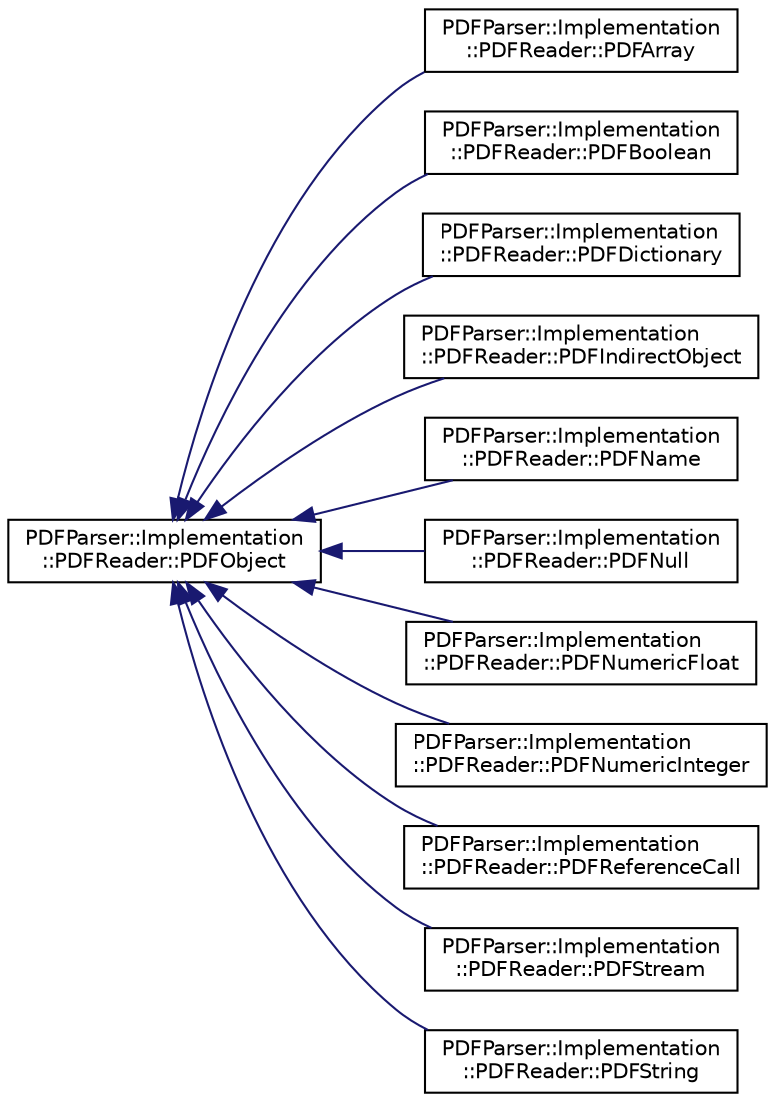 digraph "类继承关系图"
{
  edge [fontname="Helvetica",fontsize="10",labelfontname="Helvetica",labelfontsize="10"];
  node [fontname="Helvetica",fontsize="10",shape=record];
  rankdir="LR";
  Node0 [label="PDFParser::Implementation\l::PDFReader::PDFObject",height=0.2,width=0.4,color="black", fillcolor="white", style="filled",URL="$class_p_d_f_parser_1_1_implementation_1_1_p_d_f_reader_1_1_p_d_f_object.html"];
  Node0 -> Node1 [dir="back",color="midnightblue",fontsize="10",style="solid",fontname="Helvetica"];
  Node1 [label="PDFParser::Implementation\l::PDFReader::PDFArray",height=0.2,width=0.4,color="black", fillcolor="white", style="filled",URL="$class_p_d_f_parser_1_1_implementation_1_1_p_d_f_reader_1_1_p_d_f_array.html"];
  Node0 -> Node2 [dir="back",color="midnightblue",fontsize="10",style="solid",fontname="Helvetica"];
  Node2 [label="PDFParser::Implementation\l::PDFReader::PDFBoolean",height=0.2,width=0.4,color="black", fillcolor="white", style="filled",URL="$class_p_d_f_parser_1_1_implementation_1_1_p_d_f_reader_1_1_p_d_f_boolean.html"];
  Node0 -> Node3 [dir="back",color="midnightblue",fontsize="10",style="solid",fontname="Helvetica"];
  Node3 [label="PDFParser::Implementation\l::PDFReader::PDFDictionary",height=0.2,width=0.4,color="black", fillcolor="white", style="filled",URL="$class_p_d_f_parser_1_1_implementation_1_1_p_d_f_reader_1_1_p_d_f_dictionary.html"];
  Node0 -> Node4 [dir="back",color="midnightblue",fontsize="10",style="solid",fontname="Helvetica"];
  Node4 [label="PDFParser::Implementation\l::PDFReader::PDFIndirectObject",height=0.2,width=0.4,color="black", fillcolor="white", style="filled",URL="$class_p_d_f_parser_1_1_implementation_1_1_p_d_f_reader_1_1_p_d_f_indirect_object.html"];
  Node0 -> Node5 [dir="back",color="midnightblue",fontsize="10",style="solid",fontname="Helvetica"];
  Node5 [label="PDFParser::Implementation\l::PDFReader::PDFName",height=0.2,width=0.4,color="black", fillcolor="white", style="filled",URL="$class_p_d_f_parser_1_1_implementation_1_1_p_d_f_reader_1_1_p_d_f_name.html"];
  Node0 -> Node6 [dir="back",color="midnightblue",fontsize="10",style="solid",fontname="Helvetica"];
  Node6 [label="PDFParser::Implementation\l::PDFReader::PDFNull",height=0.2,width=0.4,color="black", fillcolor="white", style="filled",URL="$class_p_d_f_parser_1_1_implementation_1_1_p_d_f_reader_1_1_p_d_f_null.html"];
  Node0 -> Node7 [dir="back",color="midnightblue",fontsize="10",style="solid",fontname="Helvetica"];
  Node7 [label="PDFParser::Implementation\l::PDFReader::PDFNumericFloat",height=0.2,width=0.4,color="black", fillcolor="white", style="filled",URL="$class_p_d_f_parser_1_1_implementation_1_1_p_d_f_reader_1_1_p_d_f_numeric_float.html"];
  Node0 -> Node8 [dir="back",color="midnightblue",fontsize="10",style="solid",fontname="Helvetica"];
  Node8 [label="PDFParser::Implementation\l::PDFReader::PDFNumericInteger",height=0.2,width=0.4,color="black", fillcolor="white", style="filled",URL="$class_p_d_f_parser_1_1_implementation_1_1_p_d_f_reader_1_1_p_d_f_numeric_integer.html"];
  Node0 -> Node9 [dir="back",color="midnightblue",fontsize="10",style="solid",fontname="Helvetica"];
  Node9 [label="PDFParser::Implementation\l::PDFReader::PDFReferenceCall",height=0.2,width=0.4,color="black", fillcolor="white", style="filled",URL="$class_p_d_f_parser_1_1_implementation_1_1_p_d_f_reader_1_1_p_d_f_reference_call.html"];
  Node0 -> Node10 [dir="back",color="midnightblue",fontsize="10",style="solid",fontname="Helvetica"];
  Node10 [label="PDFParser::Implementation\l::PDFReader::PDFStream",height=0.2,width=0.4,color="black", fillcolor="white", style="filled",URL="$class_p_d_f_parser_1_1_implementation_1_1_p_d_f_reader_1_1_p_d_f_stream.html"];
  Node0 -> Node11 [dir="back",color="midnightblue",fontsize="10",style="solid",fontname="Helvetica"];
  Node11 [label="PDFParser::Implementation\l::PDFReader::PDFString",height=0.2,width=0.4,color="black", fillcolor="white", style="filled",URL="$class_p_d_f_parser_1_1_implementation_1_1_p_d_f_reader_1_1_p_d_f_string.html"];
}
